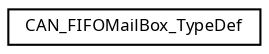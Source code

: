 digraph "Graphical Class Hierarchy"
{
  edge [fontname="Sans",fontsize="8",labelfontname="Sans",labelfontsize="8"];
  node [fontname="Sans",fontsize="8",shape=record];
  rankdir="LR";
  Node1 [label="CAN_FIFOMailBox_TypeDef",height=0.2,width=0.4,color="black", fillcolor="white", style="filled",URL="$struct_c_a_n___f_i_f_o_mail_box___type_def.html",tooltip="Controller Area Network FIFOMailBox. "];
}
